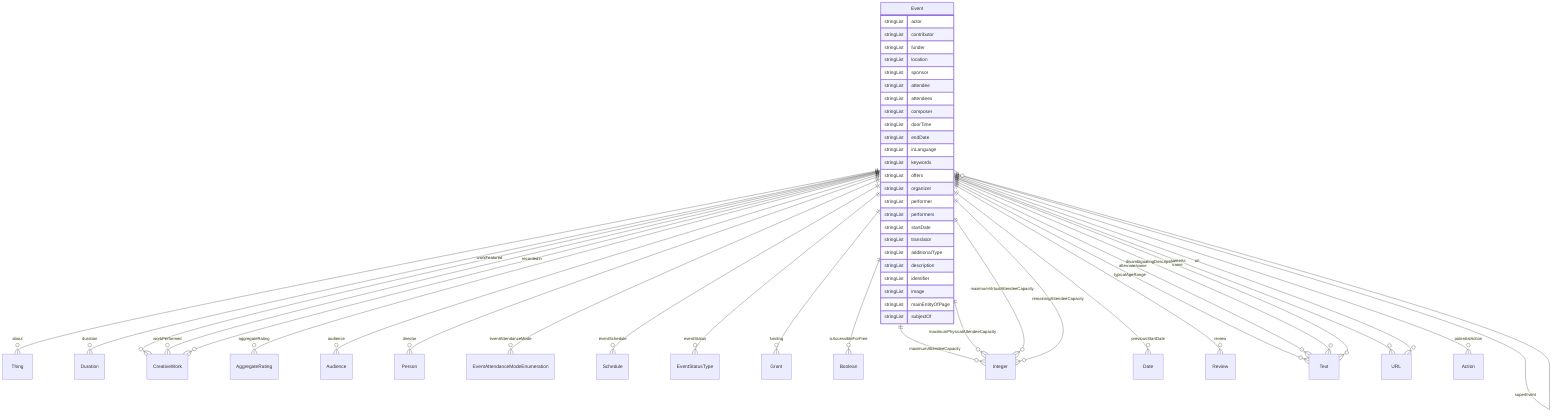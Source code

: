 erDiagram
Event {
    stringList actor  
    stringList contributor  
    stringList funder  
    stringList location  
    stringList sponsor  
    stringList attendee  
    stringList attendees  
    stringList composer  
    stringList doorTime  
    stringList endDate  
    stringList inLanguage  
    stringList keywords  
    stringList offers  
    stringList organizer  
    stringList performer  
    stringList performers  
    stringList startDate  
    stringList translator  
    stringList additionalType  
    stringList description  
    stringList identifier  
    stringList image  
    stringList mainEntityOfPage  
    stringList subjectOf  
}

Event ||--}o Thing : "about"
Event ||--}o Duration : "duration"
Event ||--}o CreativeWork : "workFeatured"
Event ||--}o CreativeWork : "workPerformed"
Event ||--}o AggregateRating : "aggregateRating"
Event ||--}o Audience : "audience"
Event ||--}o Person : "director"
Event ||--}o EventAttendanceModeEnumeration : "eventAttendanceMode"
Event ||--}o Schedule : "eventSchedule"
Event ||--}o EventStatusType : "eventStatus"
Event ||--}o Grant : "funding"
Event ||--}o Boolean : "isAccessibleForFree"
Event ||--}o Integer : "maximumAttendeeCapacity"
Event ||--}o Integer : "maximumPhysicalAttendeeCapacity"
Event ||--}o Integer : "maximumVirtualAttendeeCapacity"
Event ||--}o Date : "previousStartDate"
Event ||--}o CreativeWork : "recordedIn"
Event ||--}o Integer : "remainingAttendeeCapacity"
Event ||--}o Review : "review"
Event ||--}o Event : "subEvent"
Event ||--}o Event : "subEvents"
Event ||--}o Event : "superEvent"
Event ||--}o Text : "typicalAgeRange"
Event ||--}o Text : "alternateName"
Event ||--}o Text : "disambiguatingDescription"
Event ||--}o Text : "name"
Event ||--}o URL : "sameAs"
Event ||--}o Action : "potentialAction"
Event ||--}o URL : "url"